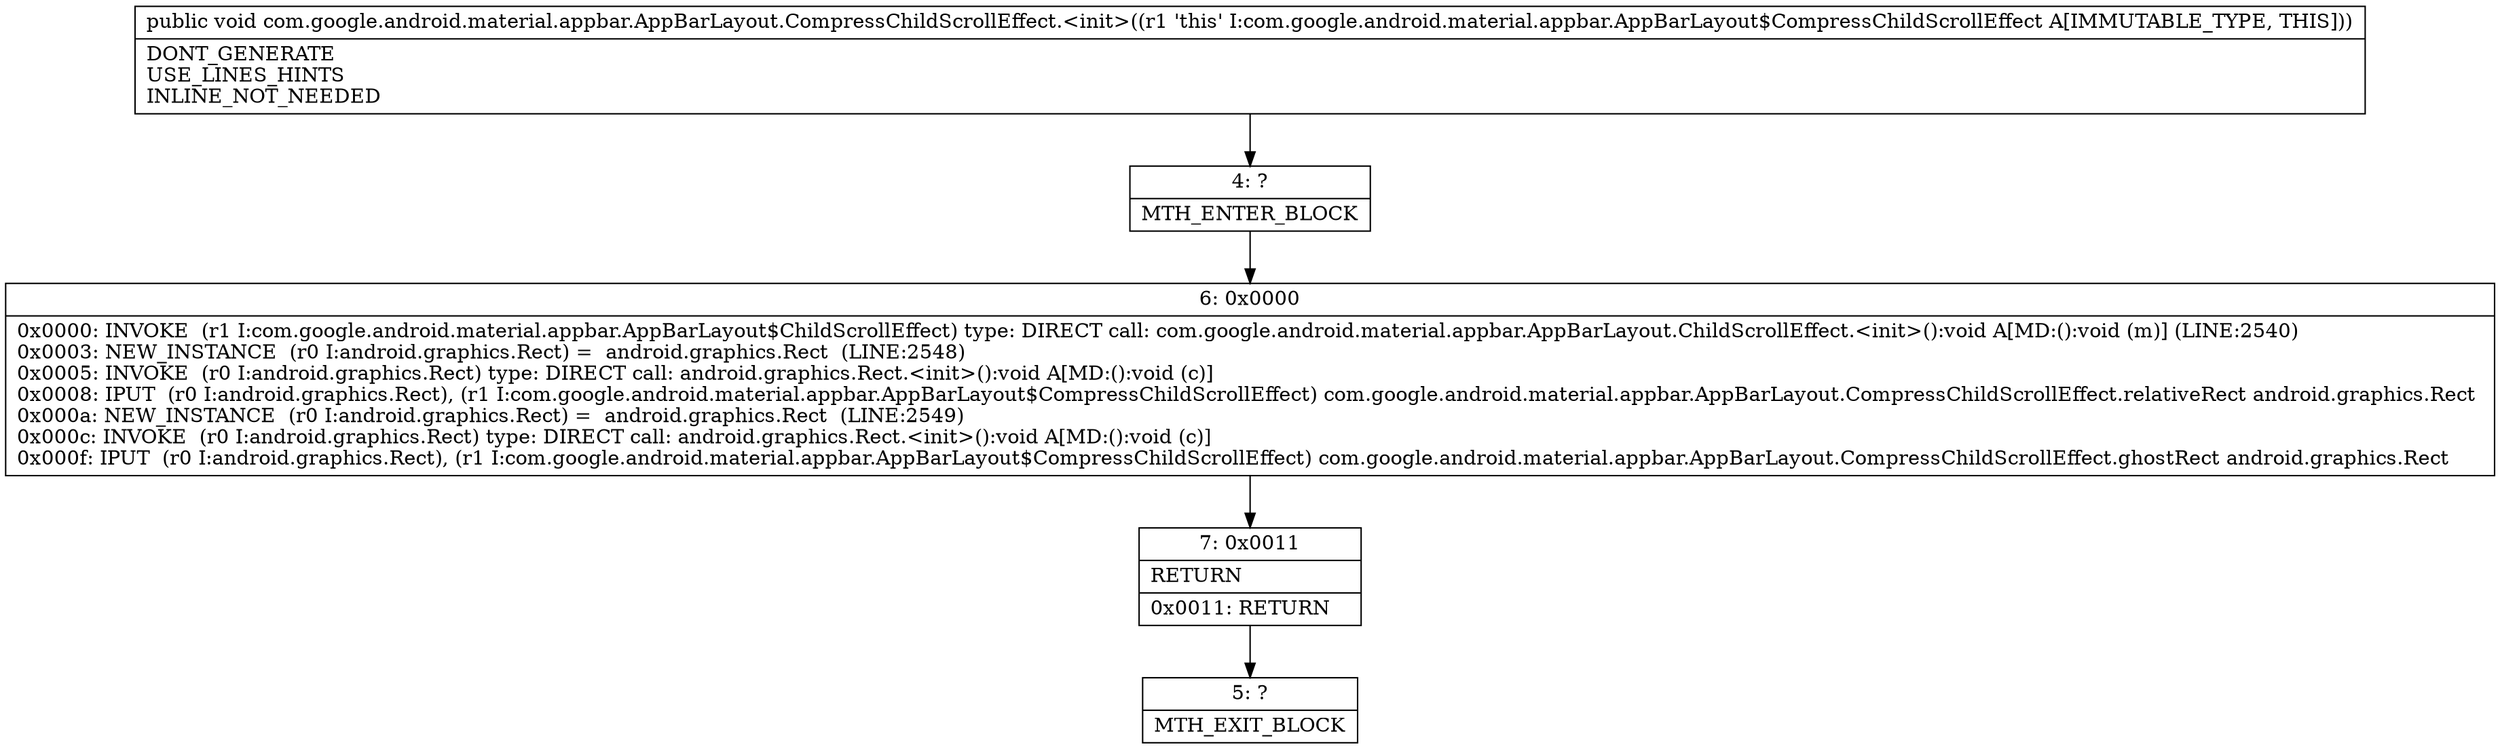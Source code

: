 digraph "CFG forcom.google.android.material.appbar.AppBarLayout.CompressChildScrollEffect.\<init\>()V" {
Node_4 [shape=record,label="{4\:\ ?|MTH_ENTER_BLOCK\l}"];
Node_6 [shape=record,label="{6\:\ 0x0000|0x0000: INVOKE  (r1 I:com.google.android.material.appbar.AppBarLayout$ChildScrollEffect) type: DIRECT call: com.google.android.material.appbar.AppBarLayout.ChildScrollEffect.\<init\>():void A[MD:():void (m)] (LINE:2540)\l0x0003: NEW_INSTANCE  (r0 I:android.graphics.Rect) =  android.graphics.Rect  (LINE:2548)\l0x0005: INVOKE  (r0 I:android.graphics.Rect) type: DIRECT call: android.graphics.Rect.\<init\>():void A[MD:():void (c)]\l0x0008: IPUT  (r0 I:android.graphics.Rect), (r1 I:com.google.android.material.appbar.AppBarLayout$CompressChildScrollEffect) com.google.android.material.appbar.AppBarLayout.CompressChildScrollEffect.relativeRect android.graphics.Rect \l0x000a: NEW_INSTANCE  (r0 I:android.graphics.Rect) =  android.graphics.Rect  (LINE:2549)\l0x000c: INVOKE  (r0 I:android.graphics.Rect) type: DIRECT call: android.graphics.Rect.\<init\>():void A[MD:():void (c)]\l0x000f: IPUT  (r0 I:android.graphics.Rect), (r1 I:com.google.android.material.appbar.AppBarLayout$CompressChildScrollEffect) com.google.android.material.appbar.AppBarLayout.CompressChildScrollEffect.ghostRect android.graphics.Rect \l}"];
Node_7 [shape=record,label="{7\:\ 0x0011|RETURN\l|0x0011: RETURN   \l}"];
Node_5 [shape=record,label="{5\:\ ?|MTH_EXIT_BLOCK\l}"];
MethodNode[shape=record,label="{public void com.google.android.material.appbar.AppBarLayout.CompressChildScrollEffect.\<init\>((r1 'this' I:com.google.android.material.appbar.AppBarLayout$CompressChildScrollEffect A[IMMUTABLE_TYPE, THIS]))  | DONT_GENERATE\lUSE_LINES_HINTS\lINLINE_NOT_NEEDED\l}"];
MethodNode -> Node_4;Node_4 -> Node_6;
Node_6 -> Node_7;
Node_7 -> Node_5;
}

